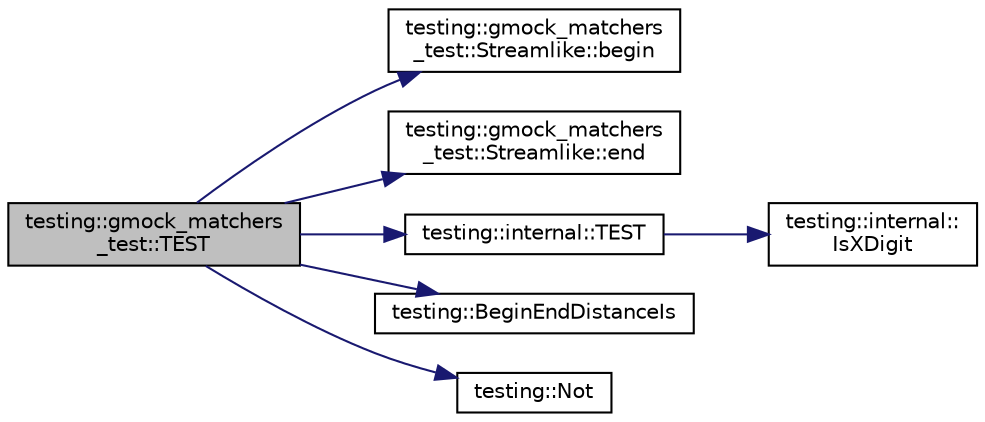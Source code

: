 digraph "testing::gmock_matchers_test::TEST"
{
  edge [fontname="Helvetica",fontsize="10",labelfontname="Helvetica",labelfontsize="10"];
  node [fontname="Helvetica",fontsize="10",shape=record];
  rankdir="LR";
  Node1693 [label="testing::gmock_matchers\l_test::TEST",height=0.2,width=0.4,color="black", fillcolor="grey75", style="filled", fontcolor="black"];
  Node1693 -> Node1694 [color="midnightblue",fontsize="10",style="solid",fontname="Helvetica"];
  Node1694 [label="testing::gmock_matchers\l_test::Streamlike::begin",height=0.2,width=0.4,color="black", fillcolor="white", style="filled",URL="$d1/dc3/classtesting_1_1gmock__matchers__test_1_1_streamlike.html#a1ac125e14fd2358cdb727e0044ef7f01"];
  Node1693 -> Node1695 [color="midnightblue",fontsize="10",style="solid",fontname="Helvetica"];
  Node1695 [label="testing::gmock_matchers\l_test::Streamlike::end",height=0.2,width=0.4,color="black", fillcolor="white", style="filled",URL="$d1/dc3/classtesting_1_1gmock__matchers__test_1_1_streamlike.html#a3e3aa6924974abcf7855dab1094bd860"];
  Node1693 -> Node1696 [color="midnightblue",fontsize="10",style="solid",fontname="Helvetica"];
  Node1696 [label="testing::internal::TEST",height=0.2,width=0.4,color="black", fillcolor="white", style="filled",URL="$d0/da7/namespacetesting_1_1internal.html#a0c1e055c001e4dbb874f00a46c25bb00"];
  Node1696 -> Node1697 [color="midnightblue",fontsize="10",style="solid",fontname="Helvetica"];
  Node1697 [label="testing::internal::\lIsXDigit",height=0.2,width=0.4,color="black", fillcolor="white", style="filled",URL="$d0/da7/namespacetesting_1_1internal.html#aa234ef141278263fb143b616c74c86e7"];
  Node1693 -> Node1698 [color="midnightblue",fontsize="10",style="solid",fontname="Helvetica"];
  Node1698 [label="testing::BeginEndDistanceIs",height=0.2,width=0.4,color="black", fillcolor="white", style="filled",URL="$d0/d75/namespacetesting.html#a122739b5b6bd9f993f26800dafdb4cc3"];
  Node1693 -> Node1699 [color="midnightblue",fontsize="10",style="solid",fontname="Helvetica"];
  Node1699 [label="testing::Not",height=0.2,width=0.4,color="black", fillcolor="white", style="filled",URL="$d0/d75/namespacetesting.html#a3d7d0dda7e51b13fe2f5aa28e23ed6b6"];
}
